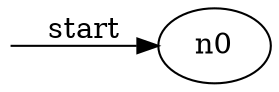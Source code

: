 digraph Template {
graph [overlap=false,start=0,rankdir=LR,order=out];
edge [len=2];
start [shape=plaintext, label="", width=0];
#n0 [shape=circle, group="g1"];
#n1 [shape=doublecircle, group="g1"];

start -> n0 [len=1, label=start];


}

